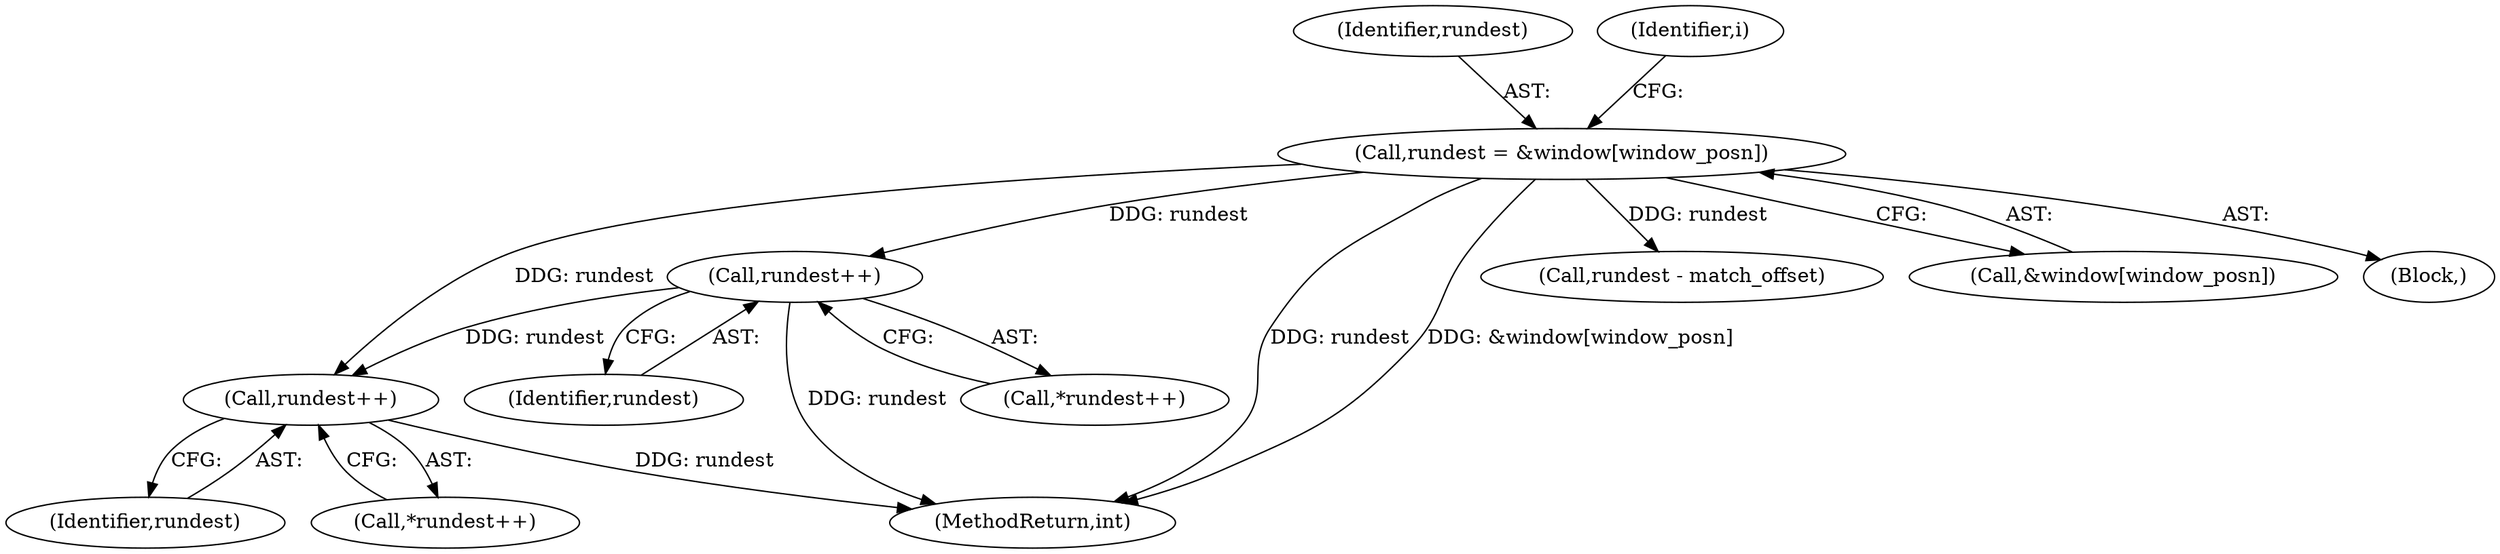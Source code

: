 digraph "0_libmspack_18b6a2cc0b87536015bedd4f7763e6b02d5aa4f3@pointer" {
"1001023" [label="(Call,rundest++)"];
"1000943" [label="(Call,rundest = &window[window_posn])"];
"1001038" [label="(Call,rundest++)"];
"1000944" [label="(Identifier,rundest)"];
"1001022" [label="(Call,*rundest++)"];
"1000943" [label="(Call,rundest = &window[window_posn])"];
"1001038" [label="(Call,rundest++)"];
"1001037" [label="(Call,*rundest++)"];
"1001886" [label="(MethodReturn,int)"];
"1001039" [label="(Identifier,rundest)"];
"1001023" [label="(Call,rundest++)"];
"1001024" [label="(Identifier,rundest)"];
"1001047" [label="(Call,rundest - match_offset)"];
"1000945" [label="(Call,&window[window_posn])"];
"1000950" [label="(Identifier,i)"];
"1000748" [label="(Block,)"];
"1001023" -> "1001022"  [label="AST: "];
"1001023" -> "1001024"  [label="CFG: "];
"1001024" -> "1001023"  [label="AST: "];
"1001022" -> "1001023"  [label="CFG: "];
"1001023" -> "1001886"  [label="DDG: rundest"];
"1000943" -> "1001023"  [label="DDG: rundest"];
"1001023" -> "1001038"  [label="DDG: rundest"];
"1000943" -> "1000748"  [label="AST: "];
"1000943" -> "1000945"  [label="CFG: "];
"1000944" -> "1000943"  [label="AST: "];
"1000945" -> "1000943"  [label="AST: "];
"1000950" -> "1000943"  [label="CFG: "];
"1000943" -> "1001886"  [label="DDG: rundest"];
"1000943" -> "1001886"  [label="DDG: &window[window_posn]"];
"1000943" -> "1001038"  [label="DDG: rundest"];
"1000943" -> "1001047"  [label="DDG: rundest"];
"1001038" -> "1001037"  [label="AST: "];
"1001038" -> "1001039"  [label="CFG: "];
"1001039" -> "1001038"  [label="AST: "];
"1001037" -> "1001038"  [label="CFG: "];
"1001038" -> "1001886"  [label="DDG: rundest"];
}
